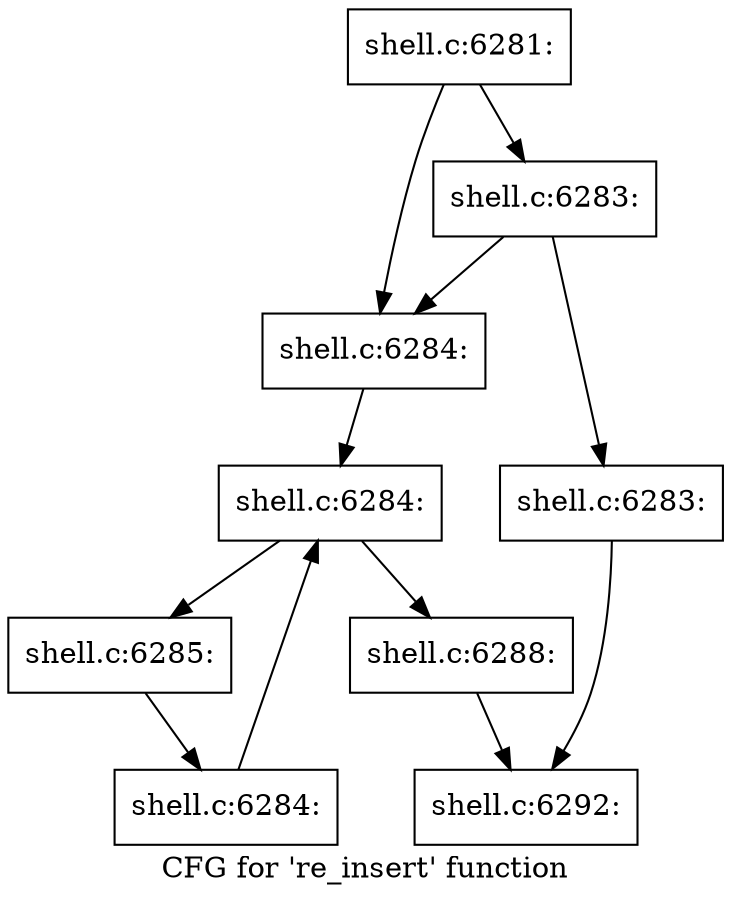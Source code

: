 digraph "CFG for 're_insert' function" {
	label="CFG for 're_insert' function";

	Node0x560276a15610 [shape=record,label="{shell.c:6281:}"];
	Node0x560276a15610 -> Node0x560276a1afe0;
	Node0x560276a15610 -> Node0x560276a1af90;
	Node0x560276a1afe0 [shape=record,label="{shell.c:6283:}"];
	Node0x560276a1afe0 -> Node0x560276a1af40;
	Node0x560276a1afe0 -> Node0x560276a1af90;
	Node0x560276a1af40 [shape=record,label="{shell.c:6283:}"];
	Node0x560276a1af40 -> Node0x560276359d00;
	Node0x560276a1af90 [shape=record,label="{shell.c:6284:}"];
	Node0x560276a1af90 -> Node0x560276a1c100;
	Node0x560276a1c100 [shape=record,label="{shell.c:6284:}"];
	Node0x560276a1c100 -> Node0x560276a1c320;
	Node0x560276a1c100 -> Node0x560276a1bd80;
	Node0x560276a1c320 [shape=record,label="{shell.c:6285:}"];
	Node0x560276a1c320 -> Node0x560276a1c290;
	Node0x560276a1c290 [shape=record,label="{shell.c:6284:}"];
	Node0x560276a1c290 -> Node0x560276a1c100;
	Node0x560276a1bd80 [shape=record,label="{shell.c:6288:}"];
	Node0x560276a1bd80 -> Node0x560276359d00;
	Node0x560276359d00 [shape=record,label="{shell.c:6292:}"];
}
